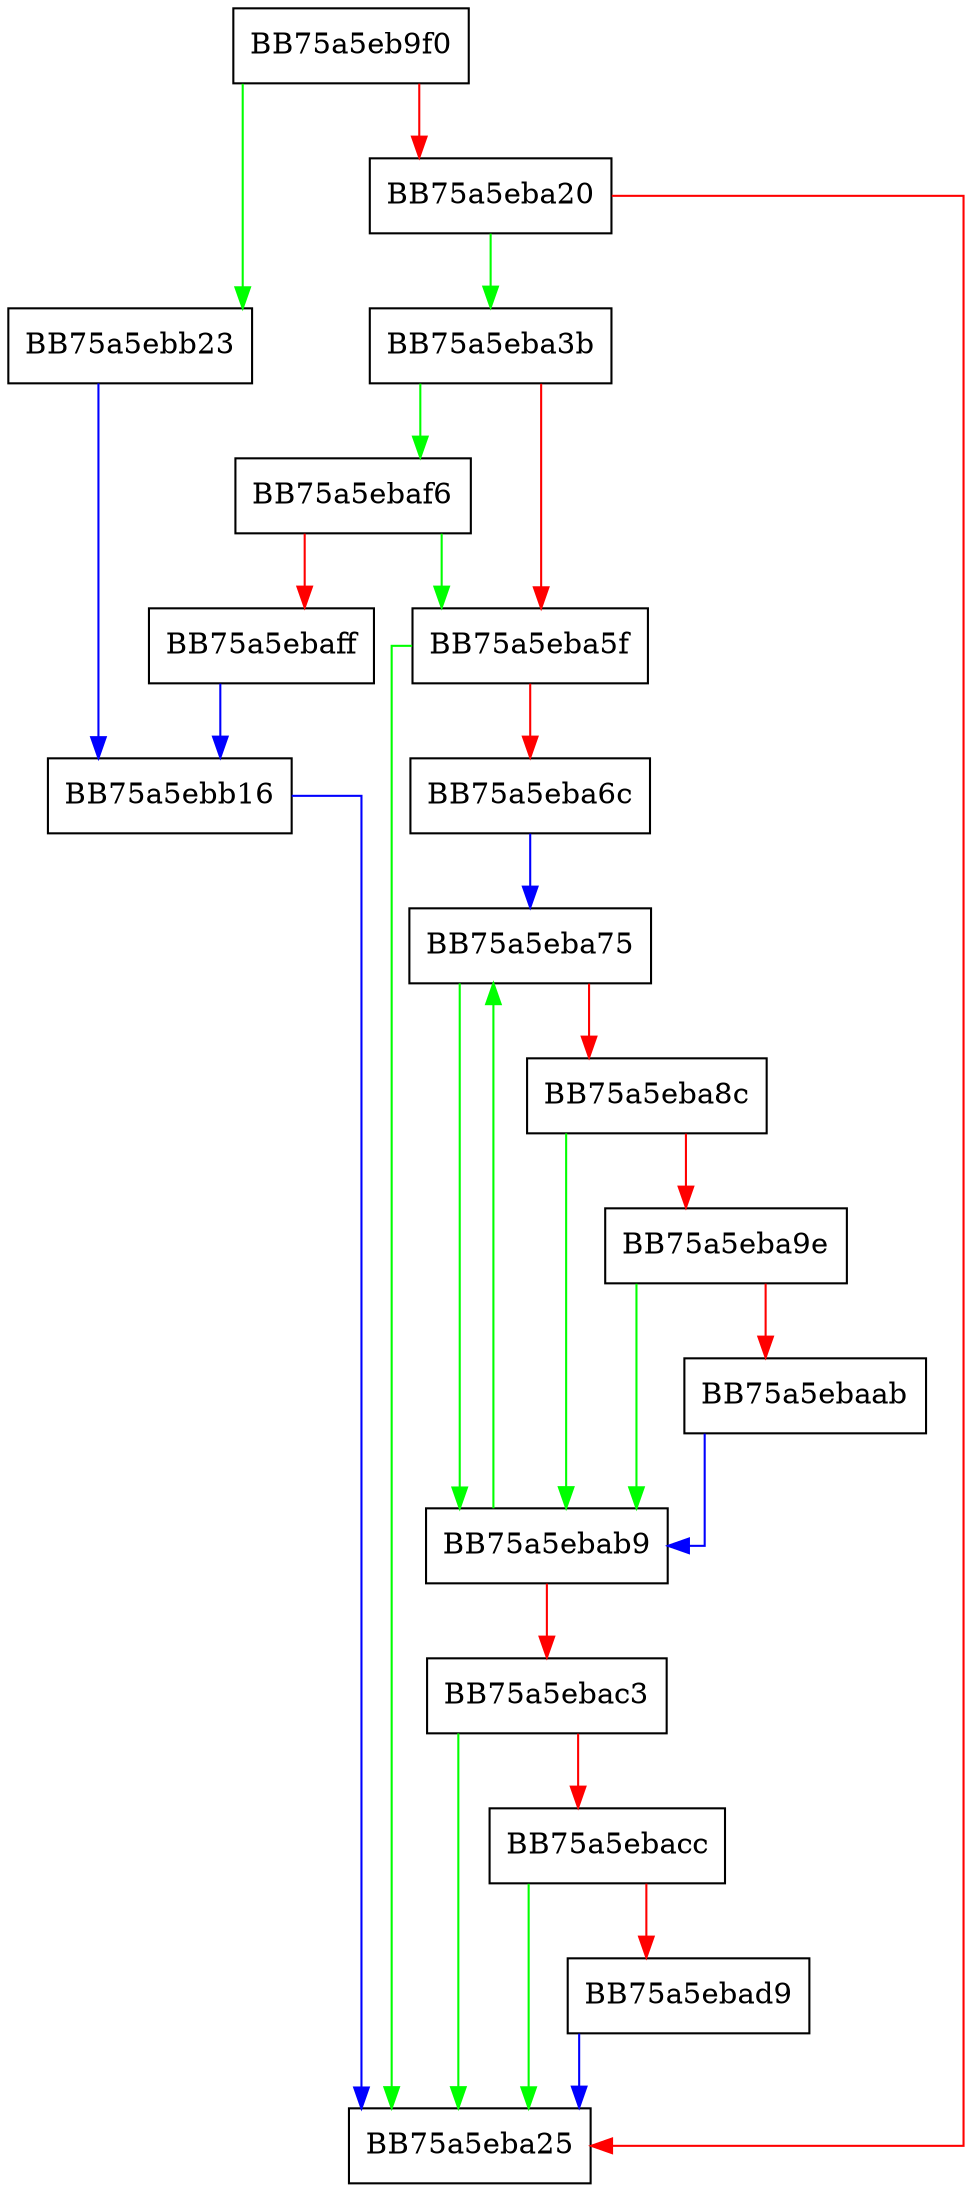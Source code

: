 digraph edkcrc_callback {
  node [shape="box"];
  graph [splines=ortho];
  BB75a5eb9f0 -> BB75a5ebb23 [color="green"];
  BB75a5eb9f0 -> BB75a5eba20 [color="red"];
  BB75a5eba20 -> BB75a5eba3b [color="green"];
  BB75a5eba20 -> BB75a5eba25 [color="red"];
  BB75a5eba3b -> BB75a5ebaf6 [color="green"];
  BB75a5eba3b -> BB75a5eba5f [color="red"];
  BB75a5eba5f -> BB75a5eba25 [color="green"];
  BB75a5eba5f -> BB75a5eba6c [color="red"];
  BB75a5eba6c -> BB75a5eba75 [color="blue"];
  BB75a5eba75 -> BB75a5ebab9 [color="green"];
  BB75a5eba75 -> BB75a5eba8c [color="red"];
  BB75a5eba8c -> BB75a5ebab9 [color="green"];
  BB75a5eba8c -> BB75a5eba9e [color="red"];
  BB75a5eba9e -> BB75a5ebab9 [color="green"];
  BB75a5eba9e -> BB75a5ebaab [color="red"];
  BB75a5ebaab -> BB75a5ebab9 [color="blue"];
  BB75a5ebab9 -> BB75a5eba75 [color="green"];
  BB75a5ebab9 -> BB75a5ebac3 [color="red"];
  BB75a5ebac3 -> BB75a5eba25 [color="green"];
  BB75a5ebac3 -> BB75a5ebacc [color="red"];
  BB75a5ebacc -> BB75a5eba25 [color="green"];
  BB75a5ebacc -> BB75a5ebad9 [color="red"];
  BB75a5ebad9 -> BB75a5eba25 [color="blue"];
  BB75a5ebaf6 -> BB75a5eba5f [color="green"];
  BB75a5ebaf6 -> BB75a5ebaff [color="red"];
  BB75a5ebaff -> BB75a5ebb16 [color="blue"];
  BB75a5ebb16 -> BB75a5eba25 [color="blue"];
  BB75a5ebb23 -> BB75a5ebb16 [color="blue"];
}